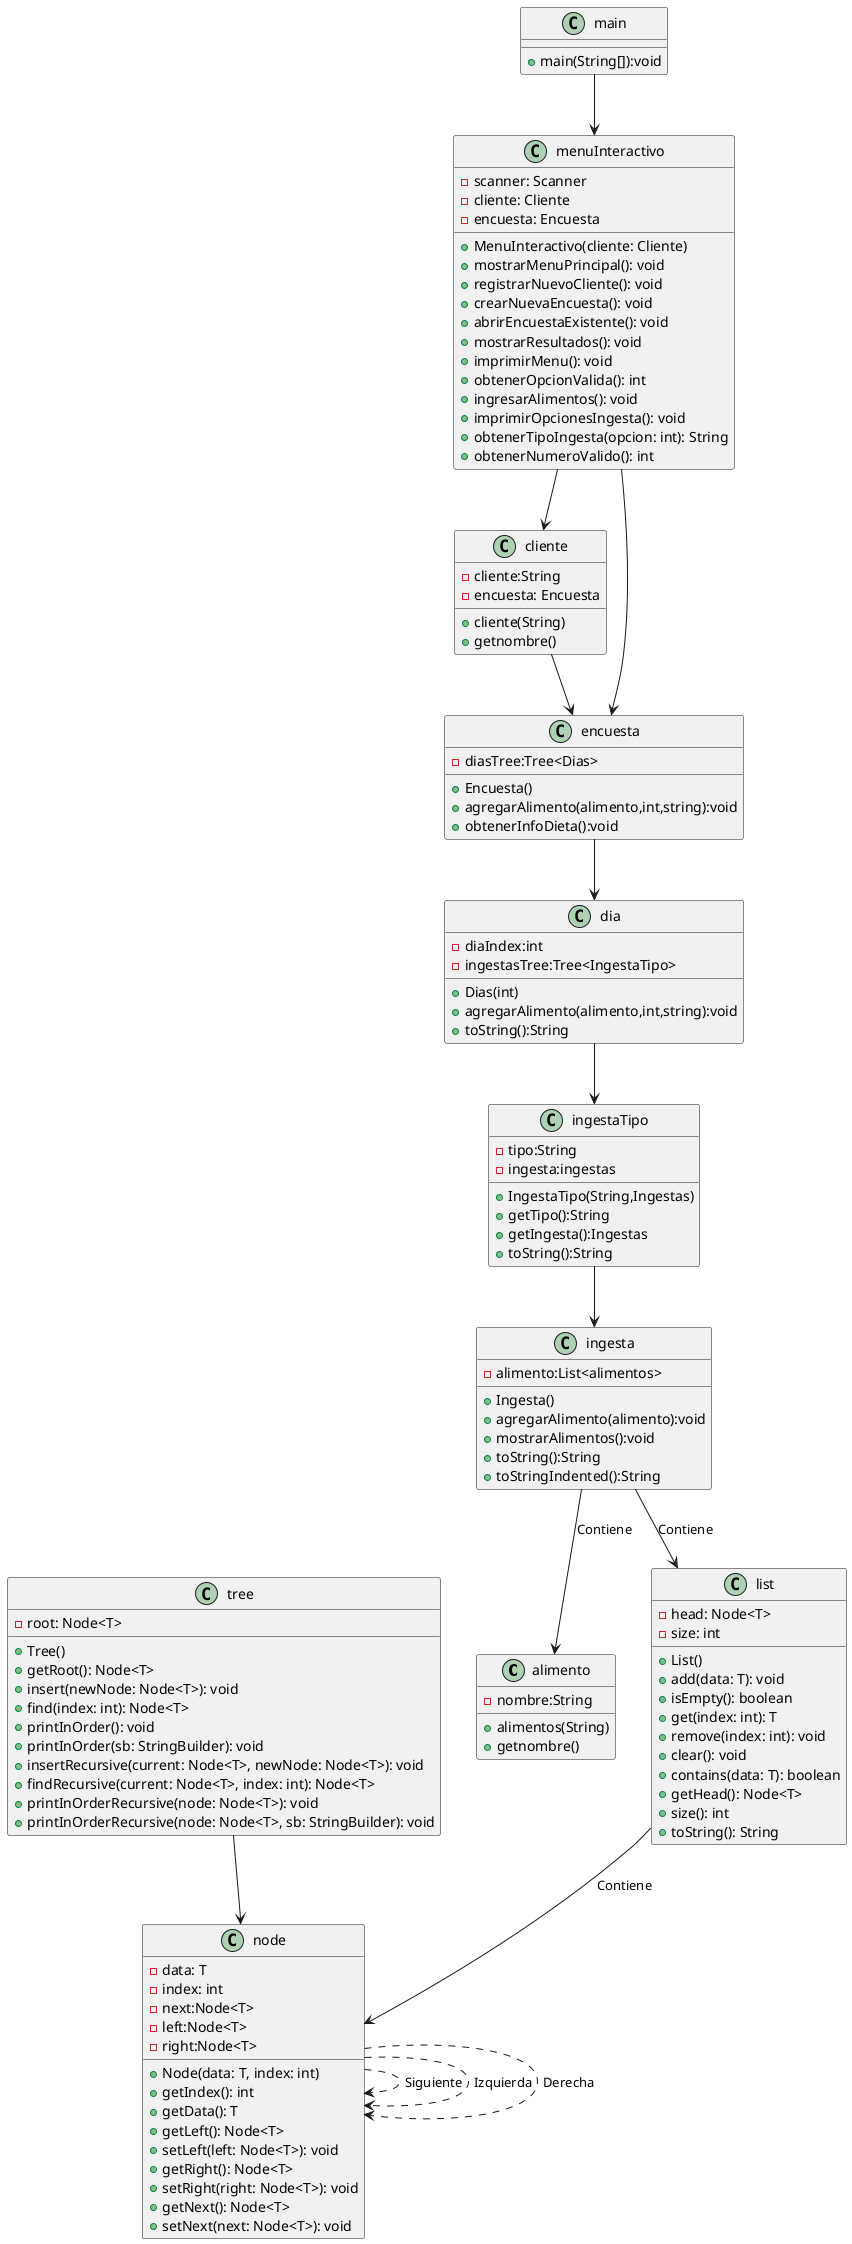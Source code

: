 @startuml
class alimento
class cliente 
class dia 
class encuesta 
class ingesta
class ingestaTipo
class list 
class main 
class menuInteractivo
class node 
class tree 

class cliente{
    -cliente:String
    -encuesta: Encuesta
    +cliente(String)
    +getnombre()
}
class alimento{
    -nombre:String
    +alimentos(String)
    +getnombre()
    }
class dia{
    -diaIndex:int
    -ingestasTree:Tree<IngestaTipo>
    +Dias(int)
    +agregarAlimento(alimento,int,string):void
    +toString():String

}

class encuesta{
    -diasTree:Tree<Dias>
    +Encuesta()
    +agregarAlimento(alimento,int,string):void
    +obtenerInfoDieta():void

}
class ingesta{
    -alimento:List<alimentos>
    +Ingesta()
    +agregarAlimento(alimento):void
    +mostrarAlimentos():void
    +toString():String
    +toStringIndented():String

}
class ingestaTipo{
    -tipo:String 
    -ingesta:ingestas
    +IngestaTipo(String,Ingestas)
    +getTipo():String
    +getIngesta():Ingestas
    +toString():String
}
class list{
    -head: Node<T>
    -size: int
    +List()
    +add(data: T): void
    +isEmpty(): boolean
    +get(index: int): T
    +remove(index: int): void
    +clear(): void
    +contains(data: T): boolean
    +getHead(): Node<T>
    +size(): int
    +toString(): String
}
class main{
    +main(String[]):void
}
class menuInteractivo{
    -scanner: Scanner
    -cliente: Cliente
    -encuesta: Encuesta
    +MenuInteractivo(cliente: Cliente)
    +mostrarMenuPrincipal(): void
    +registrarNuevoCliente(): void
    +crearNuevaEncuesta(): void
    +abrirEncuestaExistente(): void
    +mostrarResultados(): void
    +imprimirMenu(): void
    +obtenerOpcionValida(): int
    +ingresarAlimentos(): void
    +imprimirOpcionesIngesta(): void
    +obtenerTipoIngesta(opcion: int): String
    +obtenerNumeroValido(): int
}
class node{
    -data: T
    -index: int
    -next:Node<T>
    -left:Node<T>
    -right:Node<T>
    +Node(data: T, index: int)
    +getIndex(): int
    +getData(): T
    +getLeft(): Node<T>
    +setLeft(left: Node<T>): void
    +getRight(): Node<T>
    +setRight(right: Node<T>): void
    +getNext(): Node<T>
    +setNext(next: Node<T>): void
}
class tree{
    -root: Node<T>
    +Tree()
    +getRoot(): Node<T>
    +insert(newNode: Node<T>): void
    +find(index: int): Node<T>
    +printInOrder(): void
    +printInOrder(sb: StringBuilder): void
    +insertRecursive(current: Node<T>, newNode: Node<T>): void
    +findRecursive(current: Node<T>, index: int): Node<T>
    +printInOrderRecursive(node: Node<T>): void
    +printInOrderRecursive(node: Node<T>, sb: StringBuilder): void
}

main --> menuInteractivo
menuInteractivo --> cliente
menuInteractivo --> encuesta
cliente --> encuesta
encuesta --> dia
dia --> ingestaTipo
ingestaTipo --> ingesta
ingesta --> alimento: Contiene
ingesta --> list: Contiene
list --> node: Contiene
node ..> node: Siguiente
node ..> node: Izquierda
node ..> node: Derecha
tree --> node
@enduml
